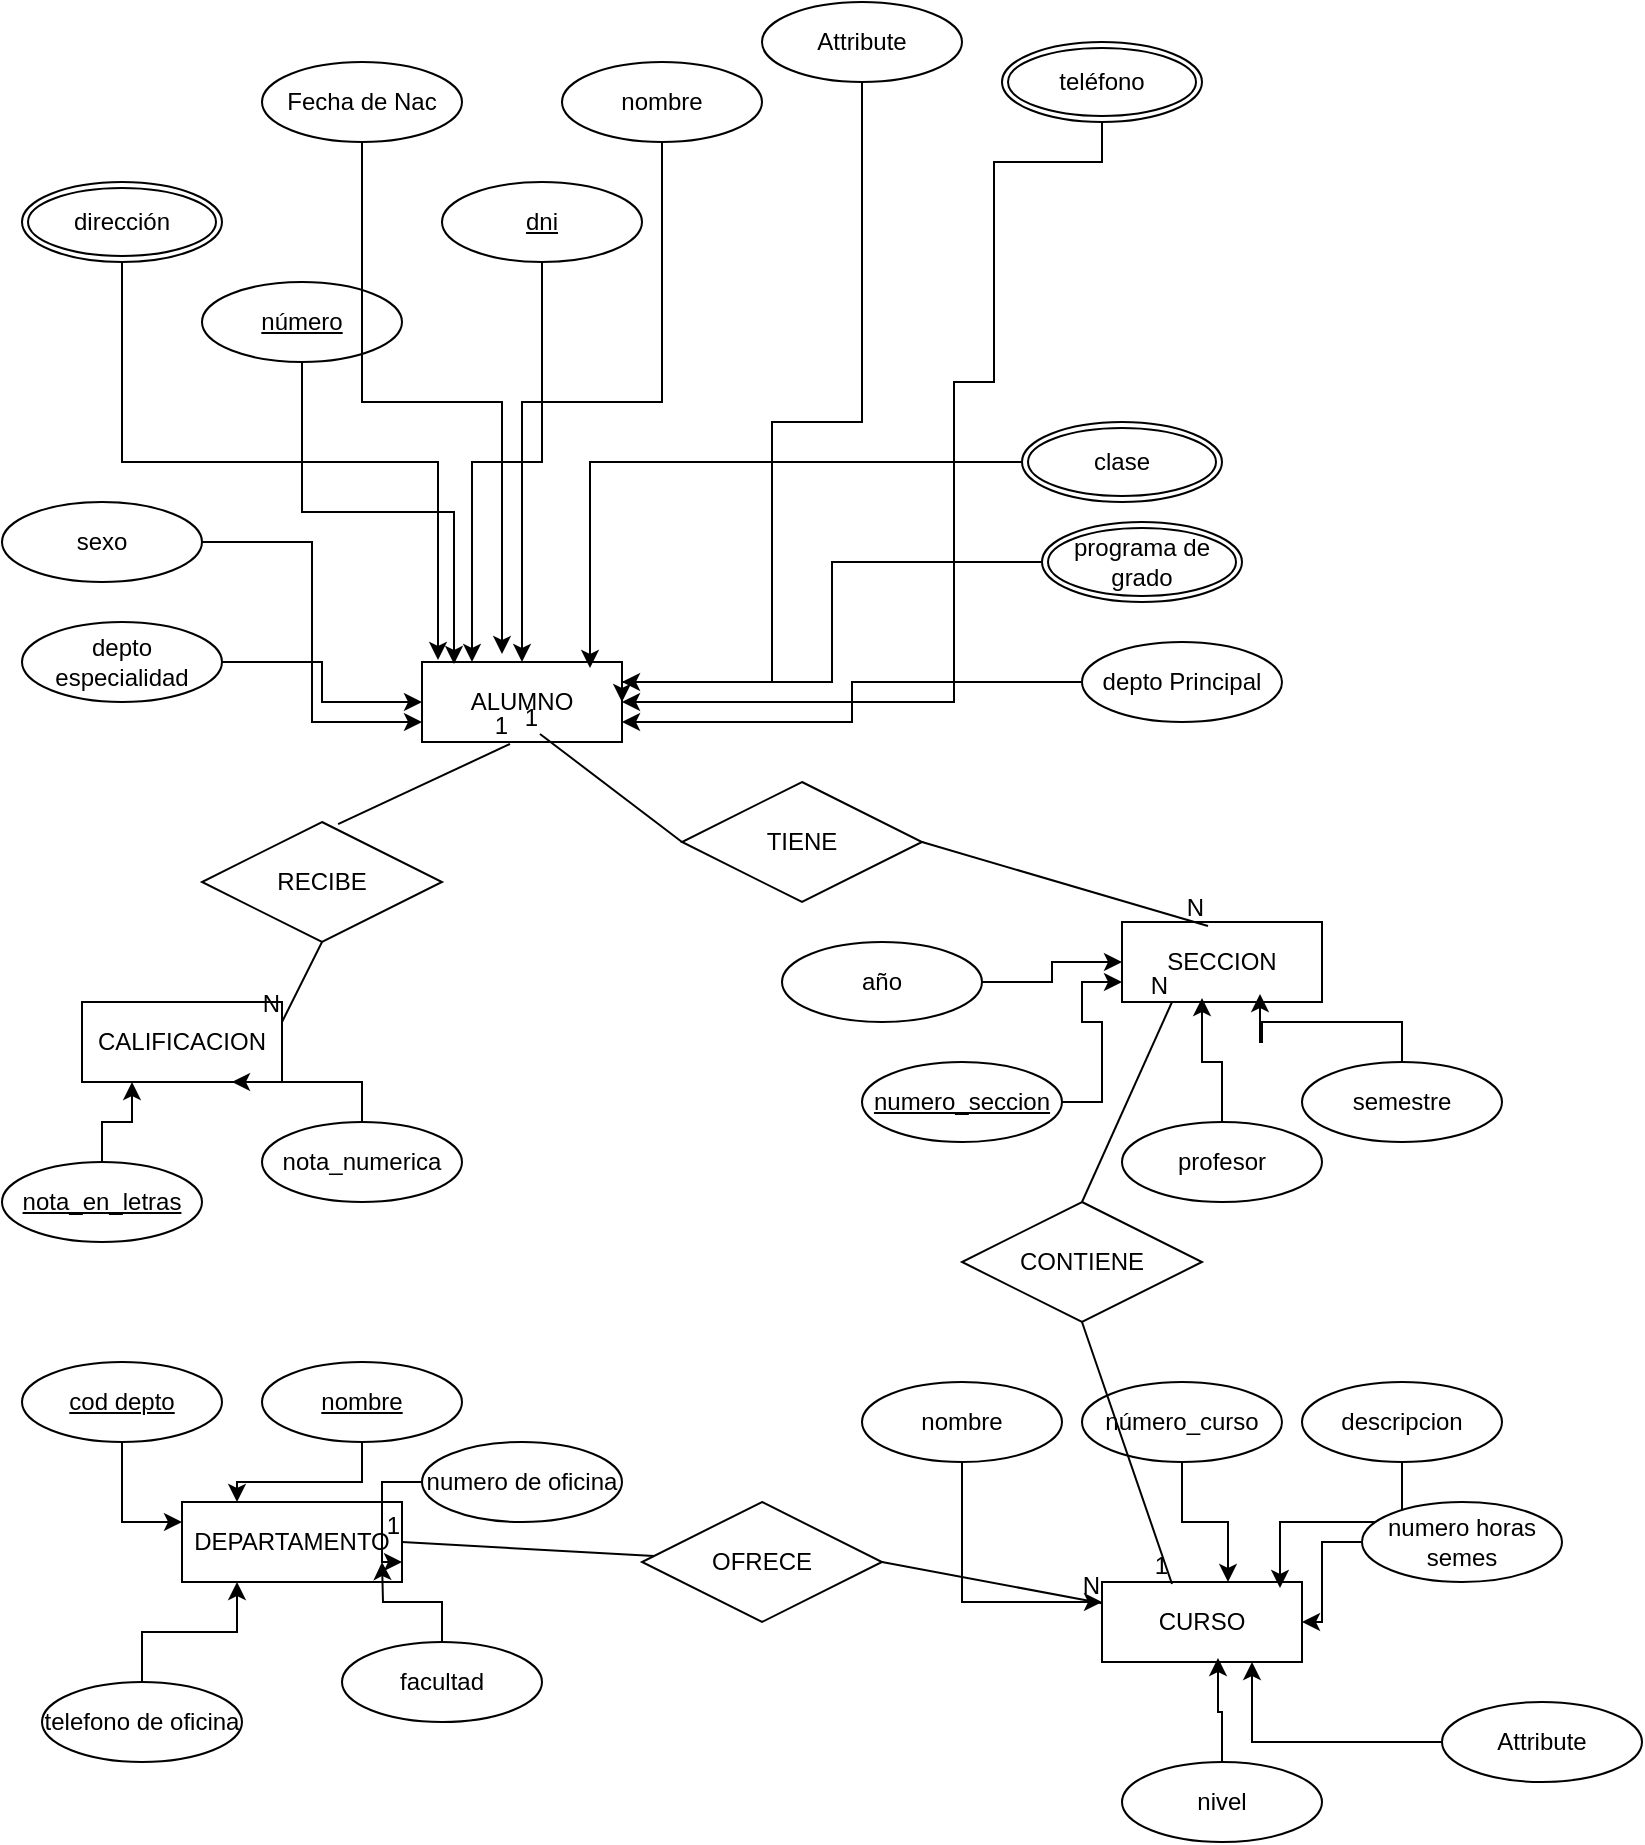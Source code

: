 <mxfile version="27.0.5">
  <diagram id="R2lEEEUBdFMjLlhIrx00" name="Page-1">
    <mxGraphModel dx="1426" dy="791" grid="1" gridSize="10" guides="1" tooltips="1" connect="1" arrows="1" fold="1" page="1" pageScale="1" pageWidth="850" pageHeight="1100" math="0" shadow="0" extFonts="Permanent Marker^https://fonts.googleapis.com/css?family=Permanent+Marker">
      <root>
        <mxCell id="0" />
        <mxCell id="1" parent="0" />
        <mxCell id="rzej4u18mDv6VDL2a3eB-1" value="ALUMNO" style="whiteSpace=wrap;html=1;align=center;" vertex="1" parent="1">
          <mxGeometry x="220" y="340" width="100" height="40" as="geometry" />
        </mxCell>
        <mxCell id="rzej4u18mDv6VDL2a3eB-3" style="edgeStyle=orthogonalEdgeStyle;rounded=0;orthogonalLoop=1;jettySize=auto;html=1;entryX=0.25;entryY=0;entryDx=0;entryDy=0;" edge="1" parent="1" source="rzej4u18mDv6VDL2a3eB-2" target="rzej4u18mDv6VDL2a3eB-1">
          <mxGeometry relative="1" as="geometry" />
        </mxCell>
        <mxCell id="rzej4u18mDv6VDL2a3eB-2" value="dni" style="ellipse;whiteSpace=wrap;html=1;align=center;fontStyle=4;" vertex="1" parent="1">
          <mxGeometry x="230" y="100" width="100" height="40" as="geometry" />
        </mxCell>
        <mxCell id="rzej4u18mDv6VDL2a3eB-5" style="edgeStyle=orthogonalEdgeStyle;rounded=0;orthogonalLoop=1;jettySize=auto;html=1;" edge="1" parent="1" source="rzej4u18mDv6VDL2a3eB-4" target="rzej4u18mDv6VDL2a3eB-1">
          <mxGeometry relative="1" as="geometry" />
        </mxCell>
        <mxCell id="rzej4u18mDv6VDL2a3eB-4" value="nombre" style="ellipse;whiteSpace=wrap;html=1;align=center;" vertex="1" parent="1">
          <mxGeometry x="290" y="40" width="100" height="40" as="geometry" />
        </mxCell>
        <mxCell id="rzej4u18mDv6VDL2a3eB-7" value="número" style="ellipse;whiteSpace=wrap;html=1;align=center;fontStyle=4;" vertex="1" parent="1">
          <mxGeometry x="110" y="150" width="100" height="40" as="geometry" />
        </mxCell>
        <mxCell id="rzej4u18mDv6VDL2a3eB-8" style="edgeStyle=orthogonalEdgeStyle;rounded=0;orthogonalLoop=1;jettySize=auto;html=1;exitX=0.5;exitY=1;exitDx=0;exitDy=0;entryX=0.16;entryY=0.025;entryDx=0;entryDy=0;entryPerimeter=0;" edge="1" parent="1" source="rzej4u18mDv6VDL2a3eB-7" target="rzej4u18mDv6VDL2a3eB-1">
          <mxGeometry relative="1" as="geometry" />
        </mxCell>
        <mxCell id="rzej4u18mDv6VDL2a3eB-13" value="teléfono" style="ellipse;shape=doubleEllipse;margin=3;whiteSpace=wrap;html=1;align=center;" vertex="1" parent="1">
          <mxGeometry x="510" y="30" width="100" height="40" as="geometry" />
        </mxCell>
        <mxCell id="rzej4u18mDv6VDL2a3eB-14" style="edgeStyle=orthogonalEdgeStyle;rounded=0;orthogonalLoop=1;jettySize=auto;html=1;exitX=0.5;exitY=1;exitDx=0;exitDy=0;" edge="1" parent="1" source="rzej4u18mDv6VDL2a3eB-13" target="rzej4u18mDv6VDL2a3eB-1">
          <mxGeometry relative="1" as="geometry">
            <mxPoint x="546" y="90" as="sourcePoint" />
            <mxPoint x="390" y="375" as="targetPoint" />
            <Array as="points">
              <mxPoint x="560" y="90" />
              <mxPoint x="506" y="90" />
              <mxPoint x="506" y="200" />
              <mxPoint x="486" y="200" />
              <mxPoint x="486" y="360" />
            </Array>
          </mxGeometry>
        </mxCell>
        <mxCell id="rzej4u18mDv6VDL2a3eB-15" value="dirección" style="ellipse;shape=doubleEllipse;margin=3;whiteSpace=wrap;html=1;align=center;" vertex="1" parent="1">
          <mxGeometry x="20" y="100" width="100" height="40" as="geometry" />
        </mxCell>
        <mxCell id="rzej4u18mDv6VDL2a3eB-17" style="edgeStyle=orthogonalEdgeStyle;rounded=0;orthogonalLoop=1;jettySize=auto;html=1;exitX=0.5;exitY=1;exitDx=0;exitDy=0;entryX=1;entryY=0.5;entryDx=0;entryDy=0;" edge="1" parent="1" source="rzej4u18mDv6VDL2a3eB-16" target="rzej4u18mDv6VDL2a3eB-1">
          <mxGeometry relative="1" as="geometry">
            <mxPoint x="475" y="220" as="sourcePoint" />
            <mxPoint x="420" y="370" as="targetPoint" />
            <Array as="points">
              <mxPoint x="440" y="220" />
              <mxPoint x="395" y="220" />
              <mxPoint x="395" y="350" />
            </Array>
          </mxGeometry>
        </mxCell>
        <mxCell id="rzej4u18mDv6VDL2a3eB-16" value="Attribute" style="ellipse;whiteSpace=wrap;html=1;align=center;" vertex="1" parent="1">
          <mxGeometry x="390" y="10" width="100" height="40" as="geometry" />
        </mxCell>
        <mxCell id="rzej4u18mDv6VDL2a3eB-18" value="Fecha de Nac" style="ellipse;whiteSpace=wrap;html=1;align=center;" vertex="1" parent="1">
          <mxGeometry x="140" y="40" width="100" height="40" as="geometry" />
        </mxCell>
        <mxCell id="rzej4u18mDv6VDL2a3eB-19" style="edgeStyle=orthogonalEdgeStyle;rounded=0;orthogonalLoop=1;jettySize=auto;html=1;entryX=0.4;entryY=-0.1;entryDx=0;entryDy=0;entryPerimeter=0;" edge="1" parent="1" source="rzej4u18mDv6VDL2a3eB-18" target="rzej4u18mDv6VDL2a3eB-1">
          <mxGeometry relative="1" as="geometry" />
        </mxCell>
        <mxCell id="rzej4u18mDv6VDL2a3eB-21" style="edgeStyle=orthogonalEdgeStyle;rounded=0;orthogonalLoop=1;jettySize=auto;html=1;entryX=0;entryY=0.75;entryDx=0;entryDy=0;" edge="1" parent="1" source="rzej4u18mDv6VDL2a3eB-20" target="rzej4u18mDv6VDL2a3eB-1">
          <mxGeometry relative="1" as="geometry" />
        </mxCell>
        <mxCell id="rzej4u18mDv6VDL2a3eB-23" value="clase" style="ellipse;shape=doubleEllipse;margin=3;whiteSpace=wrap;html=1;align=center;" vertex="1" parent="1">
          <mxGeometry x="520" y="220" width="100" height="40" as="geometry" />
        </mxCell>
        <mxCell id="rzej4u18mDv6VDL2a3eB-24" style="edgeStyle=orthogonalEdgeStyle;rounded=0;orthogonalLoop=1;jettySize=auto;html=1;entryX=0.84;entryY=0.075;entryDx=0;entryDy=0;entryPerimeter=0;" edge="1" parent="1" source="rzej4u18mDv6VDL2a3eB-23" target="rzej4u18mDv6VDL2a3eB-1">
          <mxGeometry relative="1" as="geometry" />
        </mxCell>
        <mxCell id="rzej4u18mDv6VDL2a3eB-26" style="edgeStyle=orthogonalEdgeStyle;rounded=0;orthogonalLoop=1;jettySize=auto;html=1;entryX=1;entryY=0.75;entryDx=0;entryDy=0;" edge="1" parent="1" source="rzej4u18mDv6VDL2a3eB-25" target="rzej4u18mDv6VDL2a3eB-1">
          <mxGeometry relative="1" as="geometry" />
        </mxCell>
        <mxCell id="rzej4u18mDv6VDL2a3eB-25" value="depto Principal" style="ellipse;whiteSpace=wrap;html=1;align=center;" vertex="1" parent="1">
          <mxGeometry x="550" y="330" width="100" height="40" as="geometry" />
        </mxCell>
        <mxCell id="rzej4u18mDv6VDL2a3eB-27" value="" style="edgeStyle=orthogonalEdgeStyle;rounded=0;orthogonalLoop=1;jettySize=auto;html=1;exitX=0.5;exitY=1;exitDx=0;exitDy=0;entryX=0.08;entryY=-0.025;entryDx=0;entryDy=0;entryPerimeter=0;" edge="1" parent="1" source="rzej4u18mDv6VDL2a3eB-15" target="rzej4u18mDv6VDL2a3eB-1">
          <mxGeometry relative="1" as="geometry">
            <mxPoint x="70" y="140" as="sourcePoint" />
            <mxPoint x="270" y="340" as="targetPoint" />
            <Array as="points" />
          </mxGeometry>
        </mxCell>
        <mxCell id="rzej4u18mDv6VDL2a3eB-20" value="sexo" style="ellipse;whiteSpace=wrap;html=1;align=center;" vertex="1" parent="1">
          <mxGeometry x="10" y="260" width="100" height="40" as="geometry" />
        </mxCell>
        <mxCell id="rzej4u18mDv6VDL2a3eB-29" style="edgeStyle=orthogonalEdgeStyle;rounded=0;orthogonalLoop=1;jettySize=auto;html=1;entryX=0;entryY=0.5;entryDx=0;entryDy=0;" edge="1" parent="1" source="rzej4u18mDv6VDL2a3eB-28" target="rzej4u18mDv6VDL2a3eB-1">
          <mxGeometry relative="1" as="geometry" />
        </mxCell>
        <mxCell id="rzej4u18mDv6VDL2a3eB-28" value="depto especialidad" style="ellipse;whiteSpace=wrap;html=1;align=center;" vertex="1" parent="1">
          <mxGeometry x="20" y="320" width="100" height="40" as="geometry" />
        </mxCell>
        <mxCell id="rzej4u18mDv6VDL2a3eB-31" style="edgeStyle=orthogonalEdgeStyle;rounded=0;orthogonalLoop=1;jettySize=auto;html=1;entryX=1;entryY=0.25;entryDx=0;entryDy=0;" edge="1" parent="1" source="rzej4u18mDv6VDL2a3eB-30" target="rzej4u18mDv6VDL2a3eB-1">
          <mxGeometry relative="1" as="geometry" />
        </mxCell>
        <mxCell id="rzej4u18mDv6VDL2a3eB-30" value="programa de grado" style="ellipse;shape=doubleEllipse;margin=3;whiteSpace=wrap;html=1;align=center;" vertex="1" parent="1">
          <mxGeometry x="530" y="270" width="100" height="40" as="geometry" />
        </mxCell>
        <mxCell id="rzej4u18mDv6VDL2a3eB-32" value="DEPARTAMENTO" style="whiteSpace=wrap;html=1;align=center;" vertex="1" parent="1">
          <mxGeometry x="100" y="760" width="110" height="40" as="geometry" />
        </mxCell>
        <mxCell id="rzej4u18mDv6VDL2a3eB-38" style="edgeStyle=orthogonalEdgeStyle;rounded=0;orthogonalLoop=1;jettySize=auto;html=1;entryX=0;entryY=0.25;entryDx=0;entryDy=0;" edge="1" parent="1" source="rzej4u18mDv6VDL2a3eB-33" target="rzej4u18mDv6VDL2a3eB-32">
          <mxGeometry relative="1" as="geometry" />
        </mxCell>
        <mxCell id="rzej4u18mDv6VDL2a3eB-33" value="cod depto" style="ellipse;whiteSpace=wrap;html=1;align=center;fontStyle=4;" vertex="1" parent="1">
          <mxGeometry x="20" y="690" width="100" height="40" as="geometry" />
        </mxCell>
        <mxCell id="rzej4u18mDv6VDL2a3eB-39" style="edgeStyle=orthogonalEdgeStyle;rounded=0;orthogonalLoop=1;jettySize=auto;html=1;entryX=0.25;entryY=0;entryDx=0;entryDy=0;" edge="1" parent="1" source="rzej4u18mDv6VDL2a3eB-34" target="rzej4u18mDv6VDL2a3eB-32">
          <mxGeometry relative="1" as="geometry" />
        </mxCell>
        <mxCell id="rzej4u18mDv6VDL2a3eB-34" value="nombre" style="ellipse;whiteSpace=wrap;html=1;align=center;fontStyle=4;" vertex="1" parent="1">
          <mxGeometry x="140" y="690" width="100" height="40" as="geometry" />
        </mxCell>
        <mxCell id="rzej4u18mDv6VDL2a3eB-40" style="edgeStyle=orthogonalEdgeStyle;rounded=0;orthogonalLoop=1;jettySize=auto;html=1;entryX=1;entryY=0.75;entryDx=0;entryDy=0;" edge="1" parent="1" source="rzej4u18mDv6VDL2a3eB-35" target="rzej4u18mDv6VDL2a3eB-32">
          <mxGeometry relative="1" as="geometry" />
        </mxCell>
        <mxCell id="rzej4u18mDv6VDL2a3eB-35" value="numero de oficina" style="ellipse;whiteSpace=wrap;html=1;align=center;" vertex="1" parent="1">
          <mxGeometry x="220" y="730" width="100" height="40" as="geometry" />
        </mxCell>
        <mxCell id="rzej4u18mDv6VDL2a3eB-43" style="edgeStyle=orthogonalEdgeStyle;rounded=0;orthogonalLoop=1;jettySize=auto;html=1;entryX=0.25;entryY=1;entryDx=0;entryDy=0;" edge="1" parent="1" source="rzej4u18mDv6VDL2a3eB-36" target="rzej4u18mDv6VDL2a3eB-32">
          <mxGeometry relative="1" as="geometry" />
        </mxCell>
        <mxCell id="rzej4u18mDv6VDL2a3eB-36" value="telefono de oficina" style="ellipse;whiteSpace=wrap;html=1;align=center;" vertex="1" parent="1">
          <mxGeometry x="30" y="850" width="100" height="40" as="geometry" />
        </mxCell>
        <mxCell id="rzej4u18mDv6VDL2a3eB-42" style="edgeStyle=orthogonalEdgeStyle;rounded=0;orthogonalLoop=1;jettySize=auto;html=1;" edge="1" parent="1" source="rzej4u18mDv6VDL2a3eB-37">
          <mxGeometry relative="1" as="geometry">
            <mxPoint x="200" y="790" as="targetPoint" />
          </mxGeometry>
        </mxCell>
        <mxCell id="rzej4u18mDv6VDL2a3eB-37" value="facultad" style="ellipse;whiteSpace=wrap;html=1;align=center;" vertex="1" parent="1">
          <mxGeometry x="180" y="830" width="100" height="40" as="geometry" />
        </mxCell>
        <mxCell id="rzej4u18mDv6VDL2a3eB-44" value="CURSO" style="whiteSpace=wrap;html=1;align=center;" vertex="1" parent="1">
          <mxGeometry x="560" y="800" width="100" height="40" as="geometry" />
        </mxCell>
        <mxCell id="rzej4u18mDv6VDL2a3eB-62" style="edgeStyle=orthogonalEdgeStyle;rounded=0;orthogonalLoop=1;jettySize=auto;html=1;entryX=0;entryY=0.25;entryDx=0;entryDy=0;exitX=0.5;exitY=1;exitDx=0;exitDy=0;" edge="1" parent="1" source="rzej4u18mDv6VDL2a3eB-45" target="rzej4u18mDv6VDL2a3eB-44">
          <mxGeometry relative="1" as="geometry">
            <mxPoint x="540" y="720" as="sourcePoint" />
          </mxGeometry>
        </mxCell>
        <mxCell id="rzej4u18mDv6VDL2a3eB-45" value="nombre" style="ellipse;whiteSpace=wrap;html=1;align=center;" vertex="1" parent="1">
          <mxGeometry x="440" y="700" width="100" height="40" as="geometry" />
        </mxCell>
        <mxCell id="rzej4u18mDv6VDL2a3eB-46" value="número_curso" style="ellipse;whiteSpace=wrap;html=1;align=center;" vertex="1" parent="1">
          <mxGeometry x="550" y="700" width="100" height="40" as="geometry" />
        </mxCell>
        <mxCell id="rzej4u18mDv6VDL2a3eB-60" style="edgeStyle=orthogonalEdgeStyle;rounded=0;orthogonalLoop=1;jettySize=auto;html=1;entryX=0.89;entryY=0.075;entryDx=0;entryDy=0;entryPerimeter=0;" edge="1" parent="1" source="rzej4u18mDv6VDL2a3eB-47" target="rzej4u18mDv6VDL2a3eB-44">
          <mxGeometry relative="1" as="geometry">
            <mxPoint x="640" y="770" as="targetPoint" />
          </mxGeometry>
        </mxCell>
        <mxCell id="rzej4u18mDv6VDL2a3eB-47" value="descripcion" style="ellipse;whiteSpace=wrap;html=1;align=center;" vertex="1" parent="1">
          <mxGeometry x="660" y="700" width="100" height="40" as="geometry" />
        </mxCell>
        <mxCell id="rzej4u18mDv6VDL2a3eB-59" style="edgeStyle=orthogonalEdgeStyle;rounded=0;orthogonalLoop=1;jettySize=auto;html=1;entryX=1;entryY=0.5;entryDx=0;entryDy=0;" edge="1" parent="1" source="rzej4u18mDv6VDL2a3eB-48" target="rzej4u18mDv6VDL2a3eB-44">
          <mxGeometry relative="1" as="geometry" />
        </mxCell>
        <mxCell id="rzej4u18mDv6VDL2a3eB-48" value="numero horas semes" style="ellipse;whiteSpace=wrap;html=1;align=center;" vertex="1" parent="1">
          <mxGeometry x="690" y="760" width="100" height="40" as="geometry" />
        </mxCell>
        <mxCell id="rzej4u18mDv6VDL2a3eB-49" value="nivel" style="ellipse;whiteSpace=wrap;html=1;align=center;" vertex="1" parent="1">
          <mxGeometry x="570" y="890" width="100" height="40" as="geometry" />
        </mxCell>
        <mxCell id="rzej4u18mDv6VDL2a3eB-58" style="edgeStyle=orthogonalEdgeStyle;rounded=0;orthogonalLoop=1;jettySize=auto;html=1;entryX=0.75;entryY=1;entryDx=0;entryDy=0;" edge="1" parent="1" source="rzej4u18mDv6VDL2a3eB-50" target="rzej4u18mDv6VDL2a3eB-44">
          <mxGeometry relative="1" as="geometry" />
        </mxCell>
        <mxCell id="rzej4u18mDv6VDL2a3eB-50" value="Attribute" style="ellipse;whiteSpace=wrap;html=1;align=center;" vertex="1" parent="1">
          <mxGeometry x="730" y="860" width="100" height="40" as="geometry" />
        </mxCell>
        <mxCell id="rzej4u18mDv6VDL2a3eB-51" value="OFRECE" style="shape=rhombus;perimeter=rhombusPerimeter;whiteSpace=wrap;html=1;align=center;" vertex="1" parent="1">
          <mxGeometry x="330" y="760" width="120" height="60" as="geometry" />
        </mxCell>
        <mxCell id="rzej4u18mDv6VDL2a3eB-53" value="" style="endArrow=none;html=1;rounded=0;entryX=1;entryY=0.5;entryDx=0;entryDy=0;" edge="1" parent="1" source="rzej4u18mDv6VDL2a3eB-51" target="rzej4u18mDv6VDL2a3eB-32">
          <mxGeometry relative="1" as="geometry">
            <mxPoint x="360" y="770" as="sourcePoint" />
            <mxPoint x="250" y="790" as="targetPoint" />
          </mxGeometry>
        </mxCell>
        <mxCell id="rzej4u18mDv6VDL2a3eB-54" value="1" style="resizable=0;html=1;whiteSpace=wrap;align=right;verticalAlign=bottom;" connectable="0" vertex="1" parent="rzej4u18mDv6VDL2a3eB-53">
          <mxGeometry x="1" relative="1" as="geometry" />
        </mxCell>
        <mxCell id="rzej4u18mDv6VDL2a3eB-55" value="" style="endArrow=none;html=1;rounded=0;exitX=1;exitY=0.5;exitDx=0;exitDy=0;" edge="1" parent="1" source="rzej4u18mDv6VDL2a3eB-51" target="rzej4u18mDv6VDL2a3eB-44">
          <mxGeometry relative="1" as="geometry">
            <mxPoint x="480" y="880" as="sourcePoint" />
            <mxPoint x="550" y="860" as="targetPoint" />
          </mxGeometry>
        </mxCell>
        <mxCell id="rzej4u18mDv6VDL2a3eB-56" value="N" style="resizable=0;html=1;whiteSpace=wrap;align=right;verticalAlign=bottom;" connectable="0" vertex="1" parent="rzej4u18mDv6VDL2a3eB-55">
          <mxGeometry x="1" relative="1" as="geometry" />
        </mxCell>
        <mxCell id="rzej4u18mDv6VDL2a3eB-57" style="edgeStyle=orthogonalEdgeStyle;rounded=0;orthogonalLoop=1;jettySize=auto;html=1;entryX=0.58;entryY=0.95;entryDx=0;entryDy=0;entryPerimeter=0;" edge="1" parent="1" source="rzej4u18mDv6VDL2a3eB-49" target="rzej4u18mDv6VDL2a3eB-44">
          <mxGeometry relative="1" as="geometry" />
        </mxCell>
        <mxCell id="rzej4u18mDv6VDL2a3eB-61" style="edgeStyle=orthogonalEdgeStyle;rounded=0;orthogonalLoop=1;jettySize=auto;html=1;entryX=0.63;entryY=0;entryDx=0;entryDy=0;entryPerimeter=0;" edge="1" parent="1" source="rzej4u18mDv6VDL2a3eB-46" target="rzej4u18mDv6VDL2a3eB-44">
          <mxGeometry relative="1" as="geometry" />
        </mxCell>
        <mxCell id="rzej4u18mDv6VDL2a3eB-64" value="SECCION" style="whiteSpace=wrap;html=1;align=center;" vertex="1" parent="1">
          <mxGeometry x="570" y="470" width="100" height="40" as="geometry" />
        </mxCell>
        <mxCell id="rzej4u18mDv6VDL2a3eB-70" style="edgeStyle=orthogonalEdgeStyle;rounded=0;orthogonalLoop=1;jettySize=auto;html=1;entryX=0;entryY=0.75;entryDx=0;entryDy=0;" edge="1" parent="1" source="rzej4u18mDv6VDL2a3eB-65" target="rzej4u18mDv6VDL2a3eB-64">
          <mxGeometry relative="1" as="geometry" />
        </mxCell>
        <mxCell id="rzej4u18mDv6VDL2a3eB-65" value="numero_seccion" style="ellipse;whiteSpace=wrap;html=1;align=center;fontStyle=4;" vertex="1" parent="1">
          <mxGeometry x="440" y="540" width="100" height="40" as="geometry" />
        </mxCell>
        <mxCell id="rzej4u18mDv6VDL2a3eB-66" value="profesor" style="ellipse;whiteSpace=wrap;html=1;align=center;" vertex="1" parent="1">
          <mxGeometry x="570" y="570" width="100" height="40" as="geometry" />
        </mxCell>
        <mxCell id="rzej4u18mDv6VDL2a3eB-67" value="semestre" style="ellipse;whiteSpace=wrap;html=1;align=center;" vertex="1" parent="1">
          <mxGeometry x="660" y="540" width="100" height="40" as="geometry" />
        </mxCell>
        <mxCell id="rzej4u18mDv6VDL2a3eB-69" style="edgeStyle=orthogonalEdgeStyle;rounded=0;orthogonalLoop=1;jettySize=auto;html=1;" edge="1" parent="1" source="rzej4u18mDv6VDL2a3eB-68" target="rzej4u18mDv6VDL2a3eB-64">
          <mxGeometry relative="1" as="geometry" />
        </mxCell>
        <mxCell id="rzej4u18mDv6VDL2a3eB-68" value="año" style="ellipse;whiteSpace=wrap;html=1;align=center;" vertex="1" parent="1">
          <mxGeometry x="400" y="480" width="100" height="40" as="geometry" />
        </mxCell>
        <mxCell id="rzej4u18mDv6VDL2a3eB-71" style="edgeStyle=orthogonalEdgeStyle;rounded=0;orthogonalLoop=1;jettySize=auto;html=1;entryX=0.4;entryY=0.95;entryDx=0;entryDy=0;entryPerimeter=0;" edge="1" parent="1" source="rzej4u18mDv6VDL2a3eB-66" target="rzej4u18mDv6VDL2a3eB-64">
          <mxGeometry relative="1" as="geometry" />
        </mxCell>
        <mxCell id="rzej4u18mDv6VDL2a3eB-72" style="edgeStyle=orthogonalEdgeStyle;rounded=0;orthogonalLoop=1;jettySize=auto;html=1;entryX=0.69;entryY=0.9;entryDx=0;entryDy=0;entryPerimeter=0;" edge="1" parent="1" source="rzej4u18mDv6VDL2a3eB-67" target="rzej4u18mDv6VDL2a3eB-64">
          <mxGeometry relative="1" as="geometry" />
        </mxCell>
        <mxCell id="rzej4u18mDv6VDL2a3eB-73" value="CALIFICACION" style="whiteSpace=wrap;html=1;align=center;" vertex="1" parent="1">
          <mxGeometry x="50" y="510" width="100" height="40" as="geometry" />
        </mxCell>
        <mxCell id="rzej4u18mDv6VDL2a3eB-74" value="TIENE" style="shape=rhombus;perimeter=rhombusPerimeter;whiteSpace=wrap;html=1;align=center;" vertex="1" parent="1">
          <mxGeometry x="350" y="400" width="120" height="60" as="geometry" />
        </mxCell>
        <mxCell id="rzej4u18mDv6VDL2a3eB-75" value="" style="endArrow=none;html=1;rounded=0;entryX=0.59;entryY=0.9;entryDx=0;entryDy=0;entryPerimeter=0;exitX=0;exitY=0.5;exitDx=0;exitDy=0;" edge="1" parent="1" source="rzej4u18mDv6VDL2a3eB-74" target="rzej4u18mDv6VDL2a3eB-1">
          <mxGeometry relative="1" as="geometry">
            <mxPoint x="350" y="600" as="sourcePoint" />
            <mxPoint x="510" y="600" as="targetPoint" />
          </mxGeometry>
        </mxCell>
        <mxCell id="rzej4u18mDv6VDL2a3eB-76" value="1" style="resizable=0;html=1;whiteSpace=wrap;align=right;verticalAlign=bottom;" connectable="0" vertex="1" parent="rzej4u18mDv6VDL2a3eB-75">
          <mxGeometry x="1" relative="1" as="geometry" />
        </mxCell>
        <mxCell id="rzej4u18mDv6VDL2a3eB-77" value="" style="endArrow=none;html=1;rounded=0;entryX=0.43;entryY=0.05;entryDx=0;entryDy=0;entryPerimeter=0;exitX=1;exitY=0.5;exitDx=0;exitDy=0;" edge="1" parent="1" source="rzej4u18mDv6VDL2a3eB-74" target="rzej4u18mDv6VDL2a3eB-64">
          <mxGeometry relative="1" as="geometry">
            <mxPoint x="350" y="600" as="sourcePoint" />
            <mxPoint x="510" y="600" as="targetPoint" />
          </mxGeometry>
        </mxCell>
        <mxCell id="rzej4u18mDv6VDL2a3eB-78" value="N" style="resizable=0;html=1;whiteSpace=wrap;align=right;verticalAlign=bottom;" connectable="0" vertex="1" parent="rzej4u18mDv6VDL2a3eB-77">
          <mxGeometry x="1" relative="1" as="geometry" />
        </mxCell>
        <mxCell id="rzej4u18mDv6VDL2a3eB-79" value="CONTIENE" style="shape=rhombus;perimeter=rhombusPerimeter;whiteSpace=wrap;html=1;align=center;" vertex="1" parent="1">
          <mxGeometry x="490" y="610" width="120" height="60" as="geometry" />
        </mxCell>
        <mxCell id="rzej4u18mDv6VDL2a3eB-80" value="" style="endArrow=none;html=1;rounded=0;entryX=0.35;entryY=0.025;entryDx=0;entryDy=0;entryPerimeter=0;exitX=0.5;exitY=1;exitDx=0;exitDy=0;" edge="1" parent="1" source="rzej4u18mDv6VDL2a3eB-79" target="rzej4u18mDv6VDL2a3eB-44">
          <mxGeometry relative="1" as="geometry">
            <mxPoint x="350" y="600" as="sourcePoint" />
            <mxPoint x="510" y="600" as="targetPoint" />
          </mxGeometry>
        </mxCell>
        <mxCell id="rzej4u18mDv6VDL2a3eB-81" value="1" style="resizable=0;html=1;whiteSpace=wrap;align=right;verticalAlign=bottom;" connectable="0" vertex="1" parent="rzej4u18mDv6VDL2a3eB-80">
          <mxGeometry x="1" relative="1" as="geometry" />
        </mxCell>
        <mxCell id="rzej4u18mDv6VDL2a3eB-82" value="" style="endArrow=none;html=1;rounded=0;entryX=0.25;entryY=1;entryDx=0;entryDy=0;exitX=0.5;exitY=0;exitDx=0;exitDy=0;" edge="1" parent="1" source="rzej4u18mDv6VDL2a3eB-79" target="rzej4u18mDv6VDL2a3eB-64">
          <mxGeometry relative="1" as="geometry">
            <mxPoint x="350" y="600" as="sourcePoint" />
            <mxPoint x="510" y="600" as="targetPoint" />
          </mxGeometry>
        </mxCell>
        <mxCell id="rzej4u18mDv6VDL2a3eB-83" value="N" style="resizable=0;html=1;whiteSpace=wrap;align=right;verticalAlign=bottom;" connectable="0" vertex="1" parent="rzej4u18mDv6VDL2a3eB-82">
          <mxGeometry x="1" relative="1" as="geometry" />
        </mxCell>
        <mxCell id="rzej4u18mDv6VDL2a3eB-85" style="edgeStyle=orthogonalEdgeStyle;rounded=0;orthogonalLoop=1;jettySize=auto;html=1;entryX=0.25;entryY=1;entryDx=0;entryDy=0;" edge="1" parent="1" source="rzej4u18mDv6VDL2a3eB-84" target="rzej4u18mDv6VDL2a3eB-73">
          <mxGeometry relative="1" as="geometry" />
        </mxCell>
        <mxCell id="rzej4u18mDv6VDL2a3eB-84" value="nota_en_letras" style="ellipse;whiteSpace=wrap;html=1;align=center;fontStyle=4;" vertex="1" parent="1">
          <mxGeometry x="10" y="590" width="100" height="40" as="geometry" />
        </mxCell>
        <mxCell id="rzej4u18mDv6VDL2a3eB-87" style="edgeStyle=orthogonalEdgeStyle;rounded=0;orthogonalLoop=1;jettySize=auto;html=1;entryX=0.75;entryY=1;entryDx=0;entryDy=0;" edge="1" parent="1" source="rzej4u18mDv6VDL2a3eB-86" target="rzej4u18mDv6VDL2a3eB-73">
          <mxGeometry relative="1" as="geometry" />
        </mxCell>
        <mxCell id="rzej4u18mDv6VDL2a3eB-86" value="nota_numerica" style="ellipse;whiteSpace=wrap;html=1;align=center;" vertex="1" parent="1">
          <mxGeometry x="140" y="570" width="100" height="40" as="geometry" />
        </mxCell>
        <mxCell id="rzej4u18mDv6VDL2a3eB-88" value="RECIBE" style="shape=rhombus;perimeter=rhombusPerimeter;whiteSpace=wrap;html=1;align=center;" vertex="1" parent="1">
          <mxGeometry x="110" y="420" width="120" height="60" as="geometry" />
        </mxCell>
        <mxCell id="rzej4u18mDv6VDL2a3eB-89" value="" style="endArrow=none;html=1;rounded=0;entryX=0.44;entryY=1.025;entryDx=0;entryDy=0;entryPerimeter=0;exitX=0.567;exitY=0.017;exitDx=0;exitDy=0;exitPerimeter=0;" edge="1" parent="1" source="rzej4u18mDv6VDL2a3eB-88" target="rzej4u18mDv6VDL2a3eB-1">
          <mxGeometry relative="1" as="geometry">
            <mxPoint x="350" y="600" as="sourcePoint" />
            <mxPoint x="510" y="600" as="targetPoint" />
          </mxGeometry>
        </mxCell>
        <mxCell id="rzej4u18mDv6VDL2a3eB-90" value="1" style="resizable=0;html=1;whiteSpace=wrap;align=right;verticalAlign=bottom;" connectable="0" vertex="1" parent="rzej4u18mDv6VDL2a3eB-89">
          <mxGeometry x="1" relative="1" as="geometry" />
        </mxCell>
        <mxCell id="rzej4u18mDv6VDL2a3eB-91" value="" style="endArrow=none;html=1;rounded=0;entryX=1;entryY=0.25;entryDx=0;entryDy=0;exitX=0.5;exitY=1;exitDx=0;exitDy=0;" edge="1" parent="1" source="rzej4u18mDv6VDL2a3eB-88" target="rzej4u18mDv6VDL2a3eB-73">
          <mxGeometry relative="1" as="geometry">
            <mxPoint x="350" y="600" as="sourcePoint" />
            <mxPoint x="510" y="600" as="targetPoint" />
          </mxGeometry>
        </mxCell>
        <mxCell id="rzej4u18mDv6VDL2a3eB-92" value="N" style="resizable=0;html=1;whiteSpace=wrap;align=right;verticalAlign=bottom;" connectable="0" vertex="1" parent="rzej4u18mDv6VDL2a3eB-91">
          <mxGeometry x="1" relative="1" as="geometry" />
        </mxCell>
      </root>
    </mxGraphModel>
  </diagram>
</mxfile>
